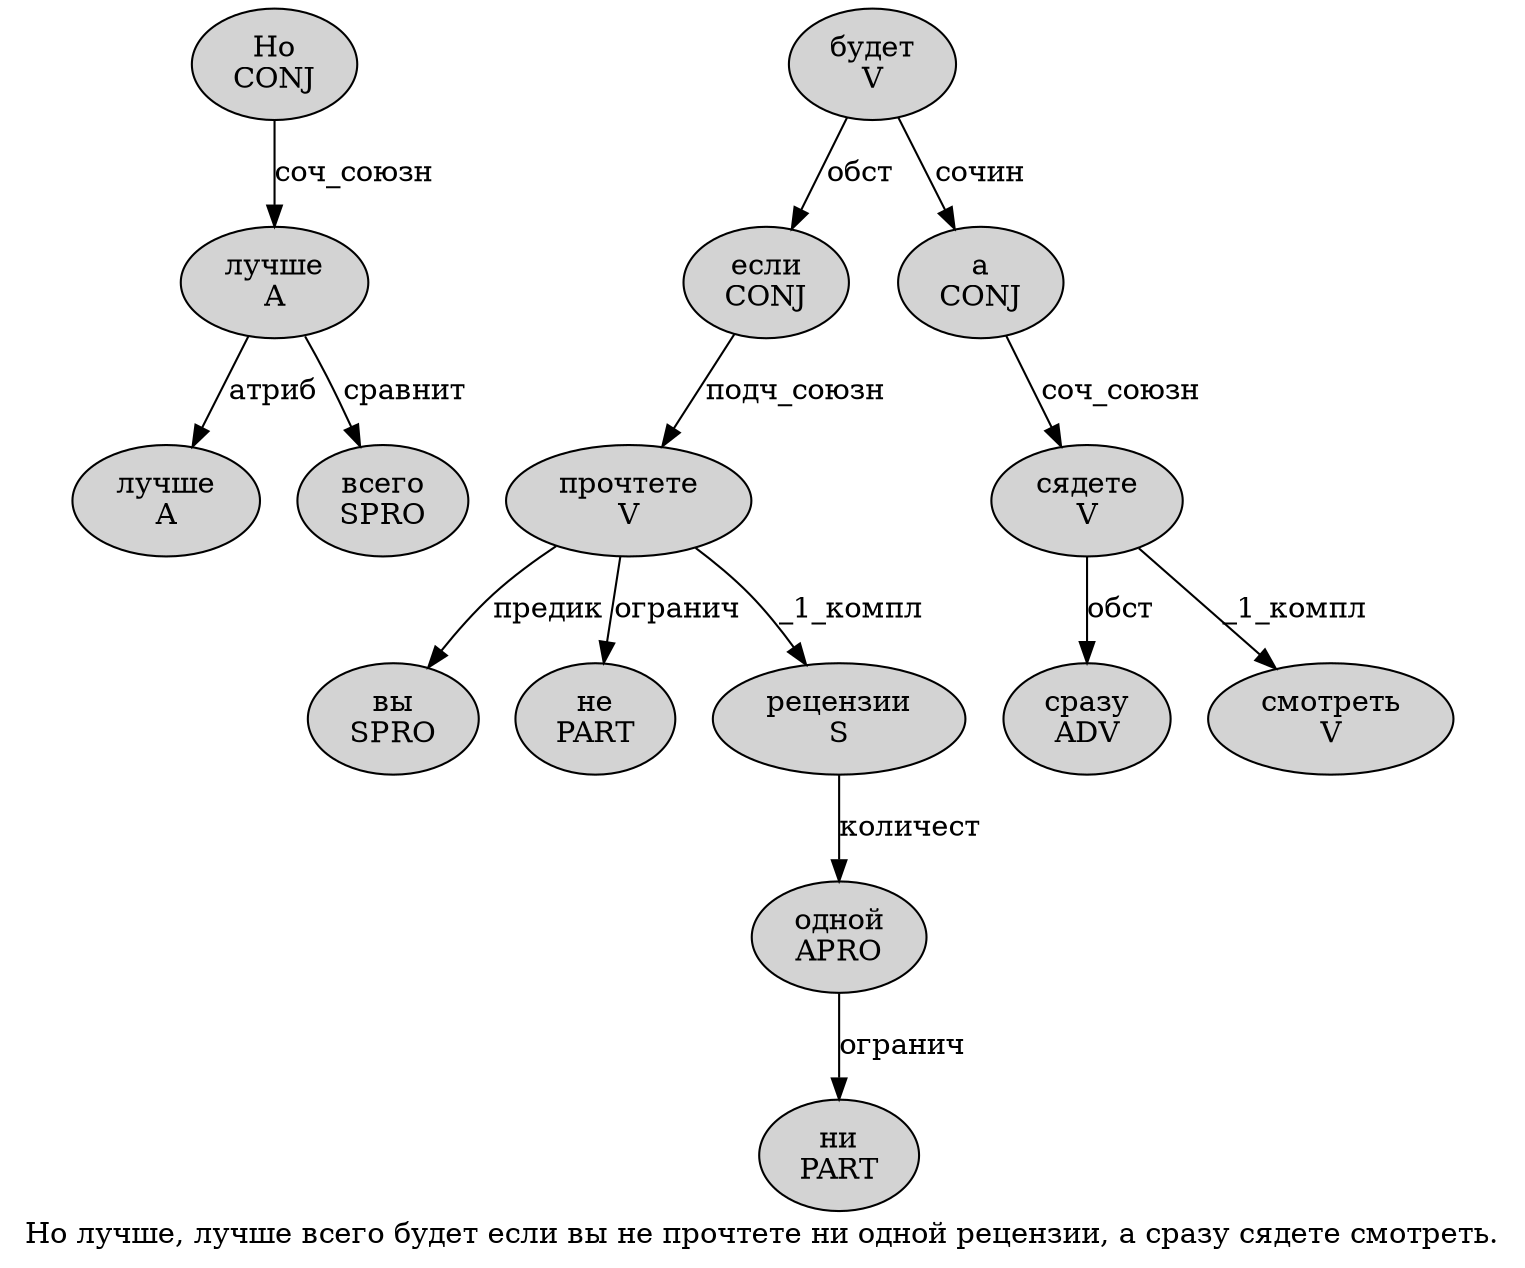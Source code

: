 digraph SENTENCE_1830 {
	graph [label="Но лучше, лучше всего будет если вы не прочтете ни одной рецензии, а сразу сядете смотреть."]
	node [style=filled]
		0 [label="Но
CONJ" color="" fillcolor=lightgray penwidth=1 shape=ellipse]
		1 [label="лучше
A" color="" fillcolor=lightgray penwidth=1 shape=ellipse]
		3 [label="лучше
A" color="" fillcolor=lightgray penwidth=1 shape=ellipse]
		4 [label="всего
SPRO" color="" fillcolor=lightgray penwidth=1 shape=ellipse]
		5 [label="будет
V" color="" fillcolor=lightgray penwidth=1 shape=ellipse]
		6 [label="если
CONJ" color="" fillcolor=lightgray penwidth=1 shape=ellipse]
		7 [label="вы
SPRO" color="" fillcolor=lightgray penwidth=1 shape=ellipse]
		8 [label="не
PART" color="" fillcolor=lightgray penwidth=1 shape=ellipse]
		9 [label="прочтете
V" color="" fillcolor=lightgray penwidth=1 shape=ellipse]
		10 [label="ни
PART" color="" fillcolor=lightgray penwidth=1 shape=ellipse]
		11 [label="одной
APRO" color="" fillcolor=lightgray penwidth=1 shape=ellipse]
		12 [label="рецензии
S" color="" fillcolor=lightgray penwidth=1 shape=ellipse]
		14 [label="а
CONJ" color="" fillcolor=lightgray penwidth=1 shape=ellipse]
		15 [label="сразу
ADV" color="" fillcolor=lightgray penwidth=1 shape=ellipse]
		16 [label="сядете
V" color="" fillcolor=lightgray penwidth=1 shape=ellipse]
		17 [label="смотреть
V" color="" fillcolor=lightgray penwidth=1 shape=ellipse]
			6 -> 9 [label="подч_союзн"]
			5 -> 6 [label="обст"]
			5 -> 14 [label="сочин"]
			0 -> 3 [label="соч_союзн"]
			3 -> 1 [label="атриб"]
			3 -> 4 [label="сравнит"]
			9 -> 7 [label="предик"]
			9 -> 8 [label="огранич"]
			9 -> 12 [label="_1_компл"]
			14 -> 16 [label="соч_союзн"]
			12 -> 11 [label="количест"]
			16 -> 15 [label="обст"]
			16 -> 17 [label="_1_компл"]
			11 -> 10 [label="огранич"]
}